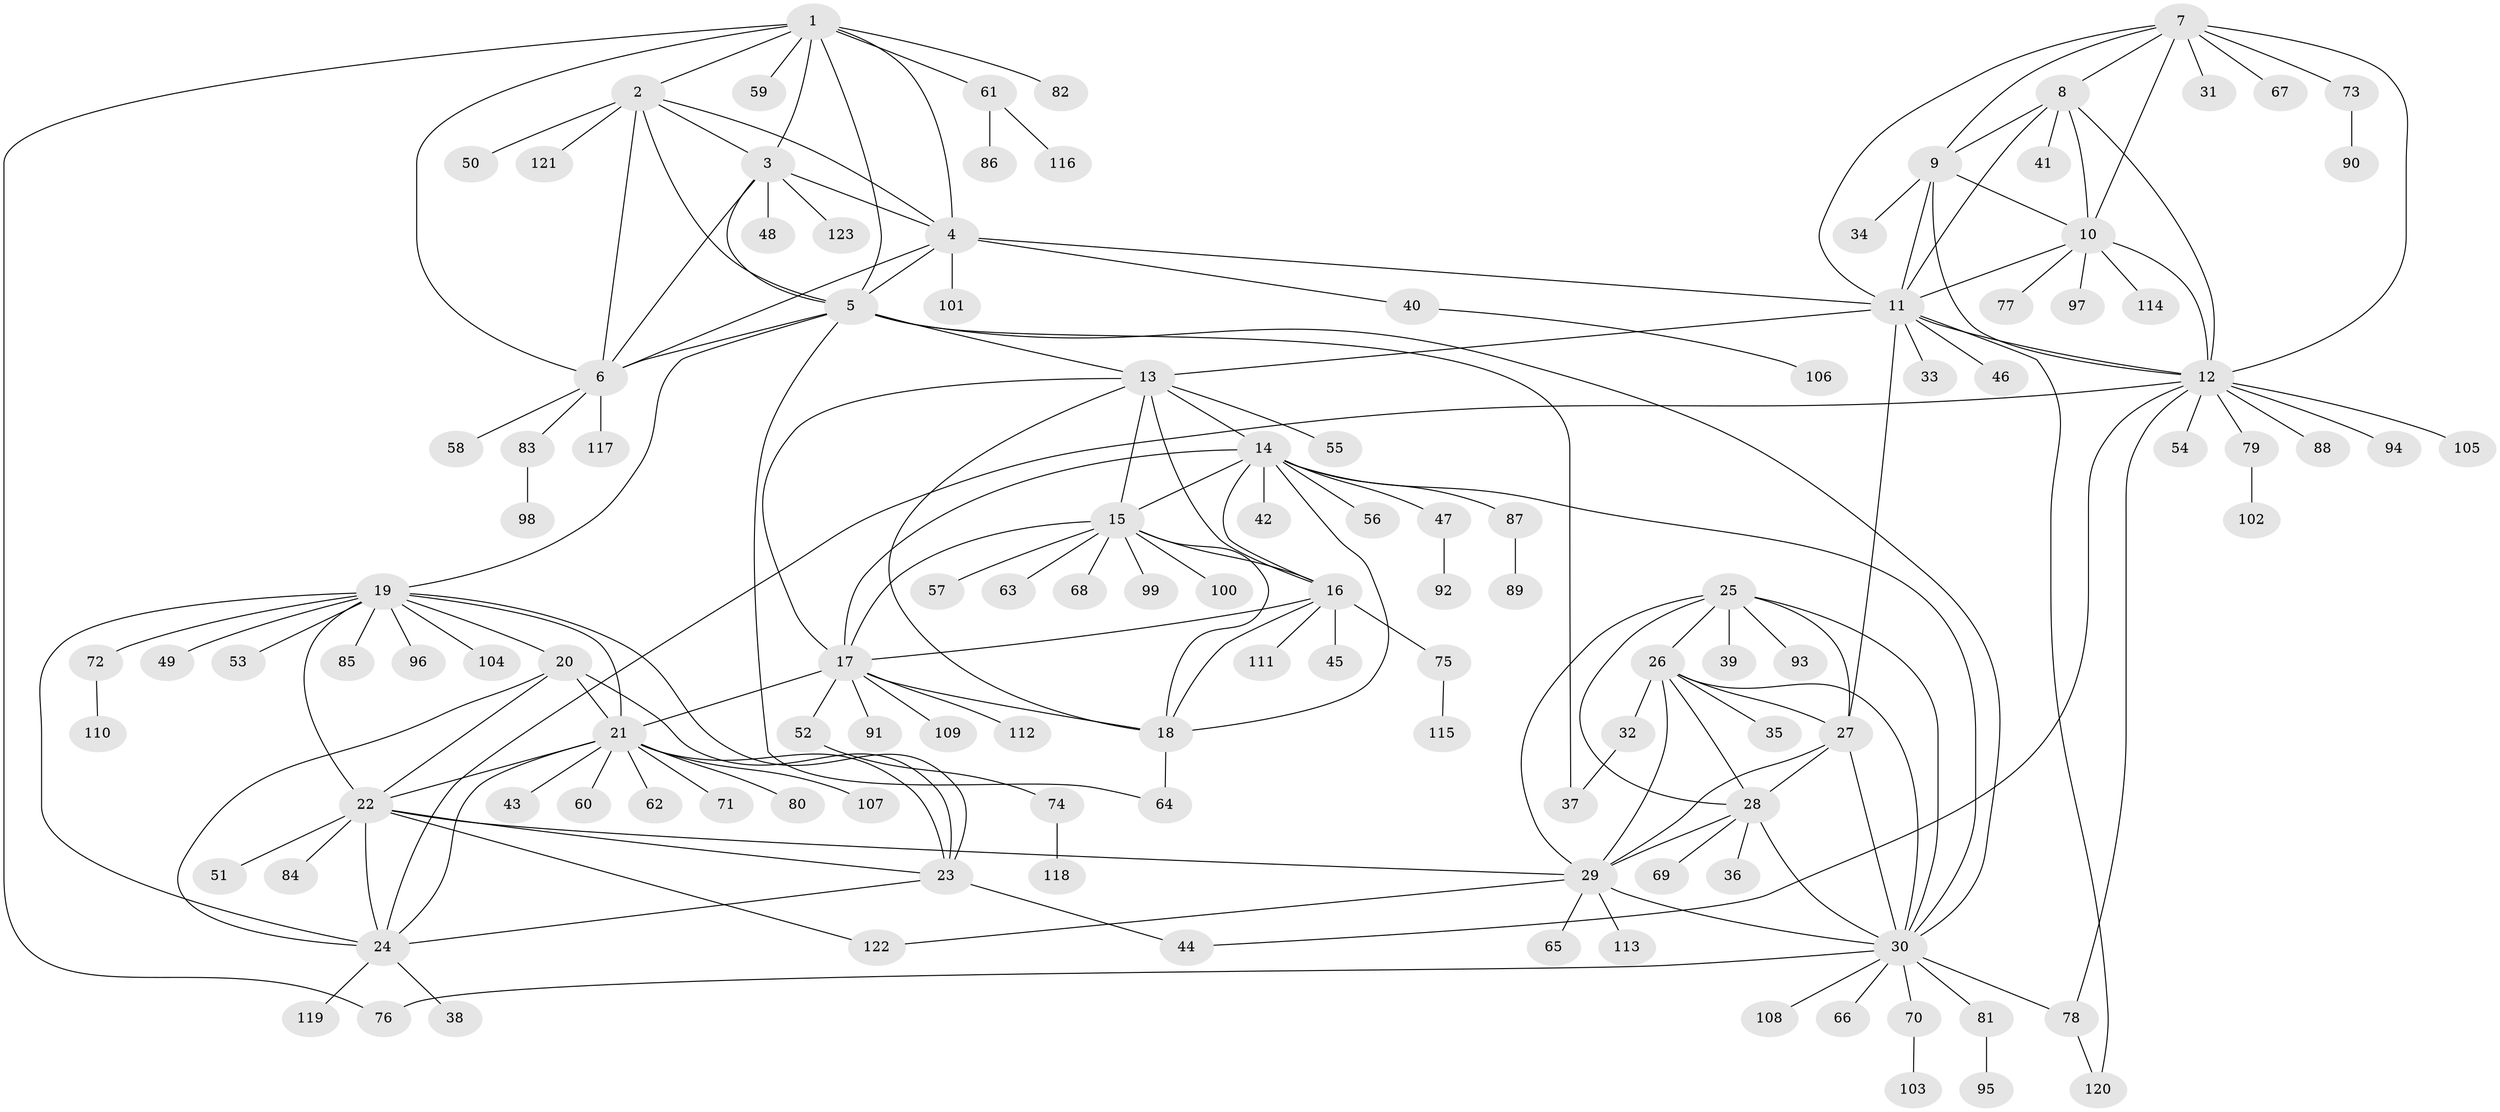 // coarse degree distribution, {9: 0.03125, 5: 0.0625, 12: 0.010416666666666666, 7: 0.03125, 6: 0.03125, 16: 0.010416666666666666, 10: 0.020833333333333332, 17: 0.010416666666666666, 3: 0.020833333333333332, 8: 0.010416666666666666, 11: 0.010416666666666666, 1: 0.6458333333333334, 2: 0.10416666666666667}
// Generated by graph-tools (version 1.1) at 2025/52/02/27/25 19:52:17]
// undirected, 123 vertices, 185 edges
graph export_dot {
graph [start="1"]
  node [color=gray90,style=filled];
  1;
  2;
  3;
  4;
  5;
  6;
  7;
  8;
  9;
  10;
  11;
  12;
  13;
  14;
  15;
  16;
  17;
  18;
  19;
  20;
  21;
  22;
  23;
  24;
  25;
  26;
  27;
  28;
  29;
  30;
  31;
  32;
  33;
  34;
  35;
  36;
  37;
  38;
  39;
  40;
  41;
  42;
  43;
  44;
  45;
  46;
  47;
  48;
  49;
  50;
  51;
  52;
  53;
  54;
  55;
  56;
  57;
  58;
  59;
  60;
  61;
  62;
  63;
  64;
  65;
  66;
  67;
  68;
  69;
  70;
  71;
  72;
  73;
  74;
  75;
  76;
  77;
  78;
  79;
  80;
  81;
  82;
  83;
  84;
  85;
  86;
  87;
  88;
  89;
  90;
  91;
  92;
  93;
  94;
  95;
  96;
  97;
  98;
  99;
  100;
  101;
  102;
  103;
  104;
  105;
  106;
  107;
  108;
  109;
  110;
  111;
  112;
  113;
  114;
  115;
  116;
  117;
  118;
  119;
  120;
  121;
  122;
  123;
  1 -- 2;
  1 -- 3;
  1 -- 4;
  1 -- 5;
  1 -- 6;
  1 -- 59;
  1 -- 61;
  1 -- 76;
  1 -- 82;
  2 -- 3;
  2 -- 4;
  2 -- 5;
  2 -- 6;
  2 -- 50;
  2 -- 121;
  3 -- 4;
  3 -- 5;
  3 -- 6;
  3 -- 48;
  3 -- 123;
  4 -- 5;
  4 -- 6;
  4 -- 11;
  4 -- 40;
  4 -- 101;
  5 -- 6;
  5 -- 13;
  5 -- 19;
  5 -- 30;
  5 -- 37;
  5 -- 64;
  6 -- 58;
  6 -- 83;
  6 -- 117;
  7 -- 8;
  7 -- 9;
  7 -- 10;
  7 -- 11;
  7 -- 12;
  7 -- 31;
  7 -- 67;
  7 -- 73;
  8 -- 9;
  8 -- 10;
  8 -- 11;
  8 -- 12;
  8 -- 41;
  9 -- 10;
  9 -- 11;
  9 -- 12;
  9 -- 34;
  10 -- 11;
  10 -- 12;
  10 -- 77;
  10 -- 97;
  10 -- 114;
  11 -- 12;
  11 -- 13;
  11 -- 27;
  11 -- 33;
  11 -- 46;
  11 -- 120;
  12 -- 24;
  12 -- 44;
  12 -- 54;
  12 -- 78;
  12 -- 79;
  12 -- 88;
  12 -- 94;
  12 -- 105;
  13 -- 14;
  13 -- 15;
  13 -- 16;
  13 -- 17;
  13 -- 18;
  13 -- 55;
  14 -- 15;
  14 -- 16;
  14 -- 17;
  14 -- 18;
  14 -- 30;
  14 -- 42;
  14 -- 47;
  14 -- 56;
  14 -- 87;
  15 -- 16;
  15 -- 17;
  15 -- 18;
  15 -- 57;
  15 -- 63;
  15 -- 68;
  15 -- 99;
  15 -- 100;
  16 -- 17;
  16 -- 18;
  16 -- 45;
  16 -- 75;
  16 -- 111;
  17 -- 18;
  17 -- 21;
  17 -- 52;
  17 -- 91;
  17 -- 109;
  17 -- 112;
  18 -- 64;
  19 -- 20;
  19 -- 21;
  19 -- 22;
  19 -- 23;
  19 -- 24;
  19 -- 49;
  19 -- 53;
  19 -- 72;
  19 -- 85;
  19 -- 96;
  19 -- 104;
  20 -- 21;
  20 -- 22;
  20 -- 23;
  20 -- 24;
  21 -- 22;
  21 -- 23;
  21 -- 24;
  21 -- 43;
  21 -- 60;
  21 -- 62;
  21 -- 71;
  21 -- 80;
  21 -- 107;
  22 -- 23;
  22 -- 24;
  22 -- 29;
  22 -- 51;
  22 -- 84;
  22 -- 122;
  23 -- 24;
  23 -- 44;
  24 -- 38;
  24 -- 119;
  25 -- 26;
  25 -- 27;
  25 -- 28;
  25 -- 29;
  25 -- 30;
  25 -- 39;
  25 -- 93;
  26 -- 27;
  26 -- 28;
  26 -- 29;
  26 -- 30;
  26 -- 32;
  26 -- 35;
  27 -- 28;
  27 -- 29;
  27 -- 30;
  28 -- 29;
  28 -- 30;
  28 -- 36;
  28 -- 69;
  29 -- 30;
  29 -- 65;
  29 -- 113;
  29 -- 122;
  30 -- 66;
  30 -- 70;
  30 -- 76;
  30 -- 78;
  30 -- 81;
  30 -- 108;
  32 -- 37;
  40 -- 106;
  47 -- 92;
  52 -- 74;
  61 -- 86;
  61 -- 116;
  70 -- 103;
  72 -- 110;
  73 -- 90;
  74 -- 118;
  75 -- 115;
  78 -- 120;
  79 -- 102;
  81 -- 95;
  83 -- 98;
  87 -- 89;
}
